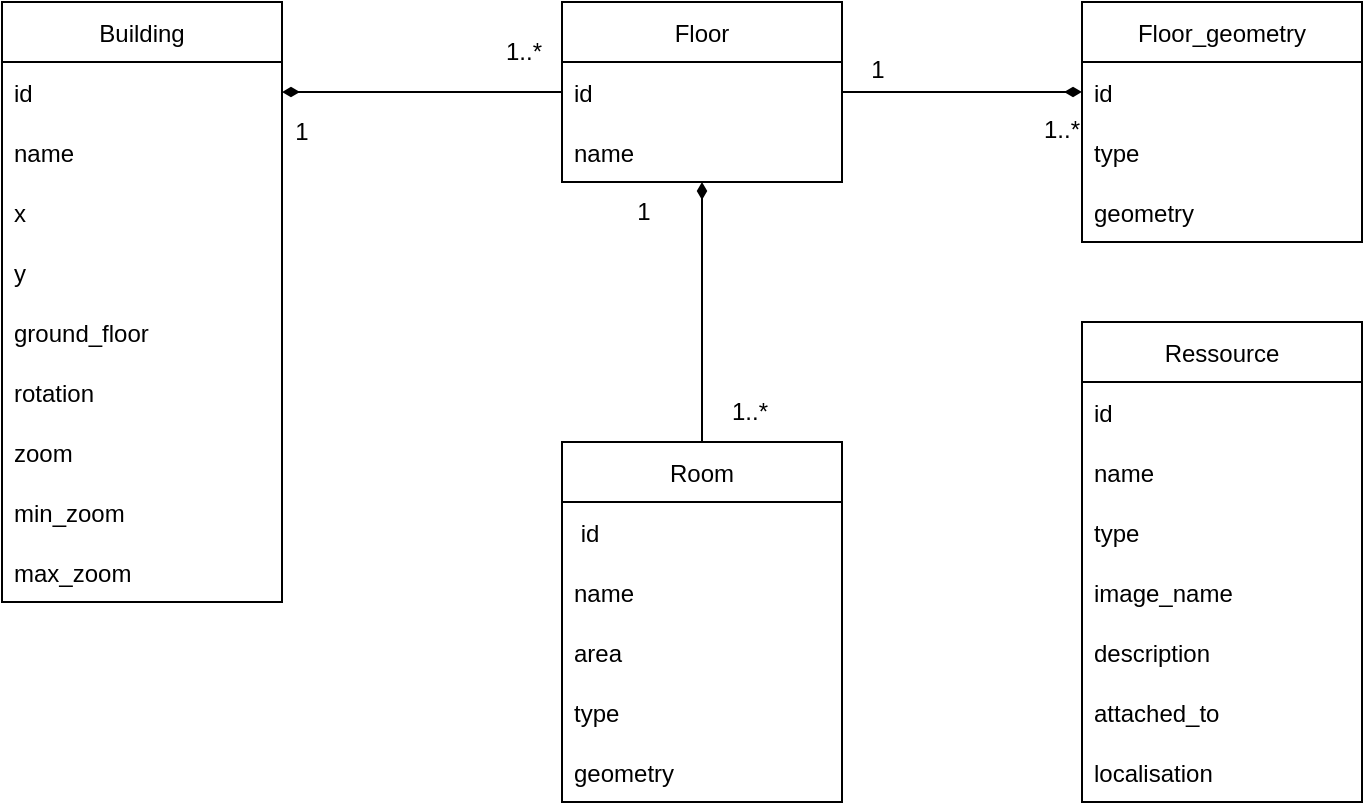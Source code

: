 <mxfile version="20.0.3" type="device"><diagram id="mLManC3IDiFZeJC-ot-j" name="Page-1"><mxGraphModel dx="1141" dy="711" grid="1" gridSize="10" guides="1" tooltips="1" connect="1" arrows="1" fold="1" page="1" pageScale="1" pageWidth="827" pageHeight="1169" math="0" shadow="0"><root><mxCell id="0"/><mxCell id="1" parent="0"/><mxCell id="w0JVK2mcP7X-bMn6_d6o-4" value="Building" style="swimlane;fontStyle=0;childLayout=stackLayout;horizontal=1;startSize=30;horizontalStack=0;resizeParent=1;resizeParentMax=0;resizeLast=0;collapsible=1;marginBottom=0;" parent="1" vertex="1"><mxGeometry x="40" y="40" width="140" height="300" as="geometry"/></mxCell><mxCell id="w0JVK2mcP7X-bMn6_d6o-5" value="id" style="text;strokeColor=none;fillColor=none;align=left;verticalAlign=middle;spacingLeft=4;spacingRight=4;overflow=hidden;points=[[0,0.5],[1,0.5]];portConstraint=eastwest;rotatable=0;" parent="w0JVK2mcP7X-bMn6_d6o-4" vertex="1"><mxGeometry y="30" width="140" height="30" as="geometry"/></mxCell><mxCell id="w0JVK2mcP7X-bMn6_d6o-6" value="name" style="text;strokeColor=none;fillColor=none;align=left;verticalAlign=middle;spacingLeft=4;spacingRight=4;overflow=hidden;points=[[0,0.5],[1,0.5]];portConstraint=eastwest;rotatable=0;" parent="w0JVK2mcP7X-bMn6_d6o-4" vertex="1"><mxGeometry y="60" width="140" height="30" as="geometry"/></mxCell><mxCell id="0_4n8fUpOqAt_K9Vxpt7-4" value="x" style="text;strokeColor=none;fillColor=none;align=left;verticalAlign=middle;spacingLeft=4;spacingRight=4;overflow=hidden;points=[[0,0.5],[1,0.5]];portConstraint=eastwest;rotatable=0;" parent="w0JVK2mcP7X-bMn6_d6o-4" vertex="1"><mxGeometry y="90" width="140" height="30" as="geometry"/></mxCell><mxCell id="ErB69mo7xO42esAof8Vv-1" value="y" style="text;strokeColor=none;fillColor=none;align=left;verticalAlign=middle;spacingLeft=4;spacingRight=4;overflow=hidden;points=[[0,0.5],[1,0.5]];portConstraint=eastwest;rotatable=0;" vertex="1" parent="w0JVK2mcP7X-bMn6_d6o-4"><mxGeometry y="120" width="140" height="30" as="geometry"/></mxCell><mxCell id="ErB69mo7xO42esAof8Vv-2" value="ground_floor" style="text;strokeColor=none;fillColor=none;align=left;verticalAlign=middle;spacingLeft=4;spacingRight=4;overflow=hidden;points=[[0,0.5],[1,0.5]];portConstraint=eastwest;rotatable=0;" vertex="1" parent="w0JVK2mcP7X-bMn6_d6o-4"><mxGeometry y="150" width="140" height="30" as="geometry"/></mxCell><mxCell id="ErB69mo7xO42esAof8Vv-3" value="rotation" style="text;strokeColor=none;fillColor=none;align=left;verticalAlign=middle;spacingLeft=4;spacingRight=4;overflow=hidden;points=[[0,0.5],[1,0.5]];portConstraint=eastwest;rotatable=0;" vertex="1" parent="w0JVK2mcP7X-bMn6_d6o-4"><mxGeometry y="180" width="140" height="30" as="geometry"/></mxCell><mxCell id="ErB69mo7xO42esAof8Vv-4" value="zoom" style="text;strokeColor=none;fillColor=none;align=left;verticalAlign=middle;spacingLeft=4;spacingRight=4;overflow=hidden;points=[[0,0.5],[1,0.5]];portConstraint=eastwest;rotatable=0;" vertex="1" parent="w0JVK2mcP7X-bMn6_d6o-4"><mxGeometry y="210" width="140" height="30" as="geometry"/></mxCell><mxCell id="ErB69mo7xO42esAof8Vv-5" value="min_zoom" style="text;strokeColor=none;fillColor=none;align=left;verticalAlign=middle;spacingLeft=4;spacingRight=4;overflow=hidden;points=[[0,0.5],[1,0.5]];portConstraint=eastwest;rotatable=0;" vertex="1" parent="w0JVK2mcP7X-bMn6_d6o-4"><mxGeometry y="240" width="140" height="30" as="geometry"/></mxCell><mxCell id="ErB69mo7xO42esAof8Vv-6" value="max_zoom" style="text;strokeColor=none;fillColor=none;align=left;verticalAlign=middle;spacingLeft=4;spacingRight=4;overflow=hidden;points=[[0,0.5],[1,0.5]];portConstraint=eastwest;rotatable=0;" vertex="1" parent="w0JVK2mcP7X-bMn6_d6o-4"><mxGeometry y="270" width="140" height="30" as="geometry"/></mxCell><mxCell id="w0JVK2mcP7X-bMn6_d6o-31" style="edgeStyle=orthogonalEdgeStyle;rounded=0;orthogonalLoop=1;jettySize=auto;html=1;endArrow=none;endFill=0;startArrow=diamondThin;startFill=1;" parent="1" source="w0JVK2mcP7X-bMn6_d6o-13" target="w0JVK2mcP7X-bMn6_d6o-19" edge="1"><mxGeometry relative="1" as="geometry"><Array as="points"><mxPoint x="390" y="290"/><mxPoint x="390" y="290"/></Array></mxGeometry></mxCell><mxCell id="w0JVK2mcP7X-bMn6_d6o-13" value="Floor" style="swimlane;fontStyle=0;childLayout=stackLayout;horizontal=1;startSize=30;horizontalStack=0;resizeParent=1;resizeParentMax=0;resizeLast=0;collapsible=1;marginBottom=0;" parent="1" vertex="1"><mxGeometry x="320" y="40" width="140" height="90" as="geometry"/></mxCell><mxCell id="w0JVK2mcP7X-bMn6_d6o-14" value="id" style="text;strokeColor=none;fillColor=none;align=left;verticalAlign=middle;spacingLeft=4;spacingRight=4;overflow=hidden;points=[[0,0.5],[1,0.5]];portConstraint=eastwest;rotatable=0;" parent="w0JVK2mcP7X-bMn6_d6o-13" vertex="1"><mxGeometry y="30" width="140" height="30" as="geometry"/></mxCell><mxCell id="w0JVK2mcP7X-bMn6_d6o-15" value="name" style="text;strokeColor=none;fillColor=none;align=left;verticalAlign=middle;spacingLeft=4;spacingRight=4;overflow=hidden;points=[[0,0.5],[1,0.5]];portConstraint=eastwest;rotatable=0;" parent="w0JVK2mcP7X-bMn6_d6o-13" vertex="1"><mxGeometry y="60" width="140" height="30" as="geometry"/></mxCell><mxCell id="ErB69mo7xO42esAof8Vv-16" style="edgeStyle=orthogonalEdgeStyle;rounded=0;orthogonalLoop=1;jettySize=auto;html=1;startArrow=diamondThin;startFill=1;endArrow=none;endFill=0;" edge="1" parent="1" source="w0JVK2mcP7X-bMn6_d6o-16" target="w0JVK2mcP7X-bMn6_d6o-13"><mxGeometry relative="1" as="geometry"><Array as="points"><mxPoint x="570" y="85"/><mxPoint x="570" y="85"/></Array></mxGeometry></mxCell><mxCell id="w0JVK2mcP7X-bMn6_d6o-16" value="Floor_geometry" style="swimlane;fontStyle=0;childLayout=stackLayout;horizontal=1;startSize=30;horizontalStack=0;resizeParent=1;resizeParentMax=0;resizeLast=0;collapsible=1;marginBottom=0;" parent="1" vertex="1"><mxGeometry x="580" y="40" width="140" height="120" as="geometry"/></mxCell><mxCell id="w0JVK2mcP7X-bMn6_d6o-17" value="id" style="text;strokeColor=none;fillColor=none;align=left;verticalAlign=middle;spacingLeft=4;spacingRight=4;overflow=hidden;points=[[0,0.5],[1,0.5]];portConstraint=eastwest;rotatable=0;" parent="w0JVK2mcP7X-bMn6_d6o-16" vertex="1"><mxGeometry y="30" width="140" height="30" as="geometry"/></mxCell><mxCell id="w0JVK2mcP7X-bMn6_d6o-18" value="type" style="text;strokeColor=none;fillColor=none;align=left;verticalAlign=middle;spacingLeft=4;spacingRight=4;overflow=hidden;points=[[0,0.5],[1,0.5]];portConstraint=eastwest;rotatable=0;" parent="w0JVK2mcP7X-bMn6_d6o-16" vertex="1"><mxGeometry y="60" width="140" height="30" as="geometry"/></mxCell><mxCell id="mL23Q_bN_7gDfrueUM8J-1" value="geometry" style="text;strokeColor=none;fillColor=none;align=left;verticalAlign=middle;spacingLeft=4;spacingRight=4;overflow=hidden;points=[[0,0.5],[1,0.5]];portConstraint=eastwest;rotatable=0;" parent="w0JVK2mcP7X-bMn6_d6o-16" vertex="1"><mxGeometry y="90" width="140" height="30" as="geometry"/></mxCell><mxCell id="w0JVK2mcP7X-bMn6_d6o-19" value="Room" style="swimlane;fontStyle=0;childLayout=stackLayout;horizontal=1;startSize=30;horizontalStack=0;resizeParent=1;resizeParentMax=0;resizeLast=0;collapsible=1;marginBottom=0;gradientColor=#ffffff;" parent="1" vertex="1"><mxGeometry x="320" y="260" width="140" height="180" as="geometry"/></mxCell><mxCell id="w0JVK2mcP7X-bMn6_d6o-20" value=" id" style="text;strokeColor=none;fillColor=none;align=left;verticalAlign=middle;spacingLeft=4;spacingRight=4;overflow=hidden;points=[[0,0.5],[1,0.5]];portConstraint=eastwest;rotatable=0;" parent="w0JVK2mcP7X-bMn6_d6o-19" vertex="1"><mxGeometry y="30" width="140" height="30" as="geometry"/></mxCell><mxCell id="w0JVK2mcP7X-bMn6_d6o-21" value="name" style="text;strokeColor=none;fillColor=none;align=left;verticalAlign=middle;spacingLeft=4;spacingRight=4;overflow=hidden;points=[[0,0.5],[1,0.5]];portConstraint=eastwest;rotatable=0;" parent="w0JVK2mcP7X-bMn6_d6o-19" vertex="1"><mxGeometry y="60" width="140" height="30" as="geometry"/></mxCell><mxCell id="w0JVK2mcP7X-bMn6_d6o-40" value="area" style="text;strokeColor=none;fillColor=none;align=left;verticalAlign=middle;spacingLeft=4;spacingRight=4;overflow=hidden;points=[[0,0.5],[1,0.5]];portConstraint=eastwest;rotatable=0;" parent="w0JVK2mcP7X-bMn6_d6o-19" vertex="1"><mxGeometry y="90" width="140" height="30" as="geometry"/></mxCell><mxCell id="0_4n8fUpOqAt_K9Vxpt7-1" value="type" style="text;strokeColor=none;fillColor=none;align=left;verticalAlign=middle;spacingLeft=4;spacingRight=4;overflow=hidden;points=[[0,0.5],[1,0.5]];portConstraint=eastwest;rotatable=0;" parent="w0JVK2mcP7X-bMn6_d6o-19" vertex="1"><mxGeometry y="120" width="140" height="30" as="geometry"/></mxCell><mxCell id="0_4n8fUpOqAt_K9Vxpt7-2" value="geometry" style="text;strokeColor=none;fillColor=none;align=left;verticalAlign=middle;spacingLeft=4;spacingRight=4;overflow=hidden;points=[[0,0.5],[1,0.5]];portConstraint=eastwest;rotatable=0;" parent="w0JVK2mcP7X-bMn6_d6o-19" vertex="1"><mxGeometry y="150" width="140" height="30" as="geometry"/></mxCell><mxCell id="w0JVK2mcP7X-bMn6_d6o-33" value="1..*" style="text;html=1;strokeColor=none;fillColor=none;align=center;verticalAlign=middle;whiteSpace=wrap;rounded=0;" parent="1" vertex="1"><mxGeometry x="271" y="50" width="60" height="30" as="geometry"/></mxCell><mxCell id="w0JVK2mcP7X-bMn6_d6o-34" value="1" style="text;html=1;strokeColor=none;fillColor=none;align=center;verticalAlign=middle;whiteSpace=wrap;rounded=0;" parent="1" vertex="1"><mxGeometry x="160" y="90" width="60" height="30" as="geometry"/></mxCell><mxCell id="w0JVK2mcP7X-bMn6_d6o-35" value="1..*" style="text;html=1;strokeColor=none;fillColor=none;align=center;verticalAlign=middle;whiteSpace=wrap;rounded=0;" parent="1" vertex="1"><mxGeometry x="384" y="230" width="60" height="30" as="geometry"/></mxCell><mxCell id="w0JVK2mcP7X-bMn6_d6o-42" value="Ressource" style="swimlane;fontStyle=0;childLayout=stackLayout;horizontal=1;startSize=30;horizontalStack=0;resizeParent=1;resizeParentMax=0;resizeLast=0;collapsible=1;marginBottom=0;" parent="1" vertex="1"><mxGeometry x="580" y="200" width="140" height="240" as="geometry"/></mxCell><mxCell id="w0JVK2mcP7X-bMn6_d6o-43" value="id" style="text;strokeColor=none;fillColor=none;align=left;verticalAlign=middle;spacingLeft=4;spacingRight=4;overflow=hidden;points=[[0,0.5],[1,0.5]];portConstraint=eastwest;rotatable=0;" parent="w0JVK2mcP7X-bMn6_d6o-42" vertex="1"><mxGeometry y="30" width="140" height="30" as="geometry"/></mxCell><mxCell id="w0JVK2mcP7X-bMn6_d6o-44" value="name" style="text;strokeColor=none;fillColor=none;align=left;verticalAlign=middle;spacingLeft=4;spacingRight=4;overflow=hidden;points=[[0,0.5],[1,0.5]];portConstraint=eastwest;rotatable=0;" parent="w0JVK2mcP7X-bMn6_d6o-42" vertex="1"><mxGeometry y="60" width="140" height="30" as="geometry"/></mxCell><mxCell id="ErB69mo7xO42esAof8Vv-7" value="type" style="text;strokeColor=none;fillColor=none;align=left;verticalAlign=middle;spacingLeft=4;spacingRight=4;overflow=hidden;points=[[0,0.5],[1,0.5]];portConstraint=eastwest;rotatable=0;" vertex="1" parent="w0JVK2mcP7X-bMn6_d6o-42"><mxGeometry y="90" width="140" height="30" as="geometry"/></mxCell><mxCell id="ErB69mo7xO42esAof8Vv-9" value="image_name" style="text;strokeColor=none;fillColor=none;align=left;verticalAlign=middle;spacingLeft=4;spacingRight=4;overflow=hidden;points=[[0,0.5],[1,0.5]];portConstraint=eastwest;rotatable=0;" vertex="1" parent="w0JVK2mcP7X-bMn6_d6o-42"><mxGeometry y="120" width="140" height="30" as="geometry"/></mxCell><mxCell id="ErB69mo7xO42esAof8Vv-8" value="description" style="text;strokeColor=none;fillColor=none;align=left;verticalAlign=middle;spacingLeft=4;spacingRight=4;overflow=hidden;points=[[0,0.5],[1,0.5]];portConstraint=eastwest;rotatable=0;" vertex="1" parent="w0JVK2mcP7X-bMn6_d6o-42"><mxGeometry y="150" width="140" height="30" as="geometry"/></mxCell><mxCell id="w0JVK2mcP7X-bMn6_d6o-45" value="attached_to" style="text;strokeColor=none;fillColor=none;align=left;verticalAlign=middle;spacingLeft=4;spacingRight=4;overflow=hidden;points=[[0,0.5],[1,0.5]];portConstraint=eastwest;rotatable=0;" parent="w0JVK2mcP7X-bMn6_d6o-42" vertex="1"><mxGeometry y="180" width="140" height="30" as="geometry"/></mxCell><mxCell id="CDHDeWr3CpdagK4c40Jv-1" value="localisation" style="text;strokeColor=none;fillColor=none;align=left;verticalAlign=middle;spacingLeft=4;spacingRight=4;overflow=hidden;points=[[0,0.5],[1,0.5]];portConstraint=eastwest;rotatable=0;" parent="w0JVK2mcP7X-bMn6_d6o-42" vertex="1"><mxGeometry y="210" width="140" height="30" as="geometry"/></mxCell><mxCell id="0_4n8fUpOqAt_K9Vxpt7-13" value="1..*" style="text;html=1;strokeColor=none;fillColor=none;align=center;verticalAlign=middle;whiteSpace=wrap;rounded=0;" parent="1" vertex="1"><mxGeometry x="540" y="89" width="60" height="30" as="geometry"/></mxCell><mxCell id="0_4n8fUpOqAt_K9Vxpt7-14" value="1" style="text;html=1;strokeColor=none;fillColor=none;align=center;verticalAlign=middle;whiteSpace=wrap;rounded=0;" parent="1" vertex="1"><mxGeometry x="331" y="130" width="60" height="30" as="geometry"/></mxCell><mxCell id="ErB69mo7xO42esAof8Vv-10" style="edgeStyle=orthogonalEdgeStyle;rounded=0;orthogonalLoop=1;jettySize=auto;html=1;startArrow=diamondThin;startFill=1;endArrow=none;endFill=0;" edge="1" parent="1" source="w0JVK2mcP7X-bMn6_d6o-5" target="w0JVK2mcP7X-bMn6_d6o-14"><mxGeometry relative="1" as="geometry"/></mxCell><mxCell id="ErB69mo7xO42esAof8Vv-12" value="1" style="text;html=1;strokeColor=none;fillColor=none;align=center;verticalAlign=middle;whiteSpace=wrap;rounded=0;" vertex="1" parent="1"><mxGeometry x="448" y="59" width="60" height="30" as="geometry"/></mxCell></root></mxGraphModel></diagram></mxfile>